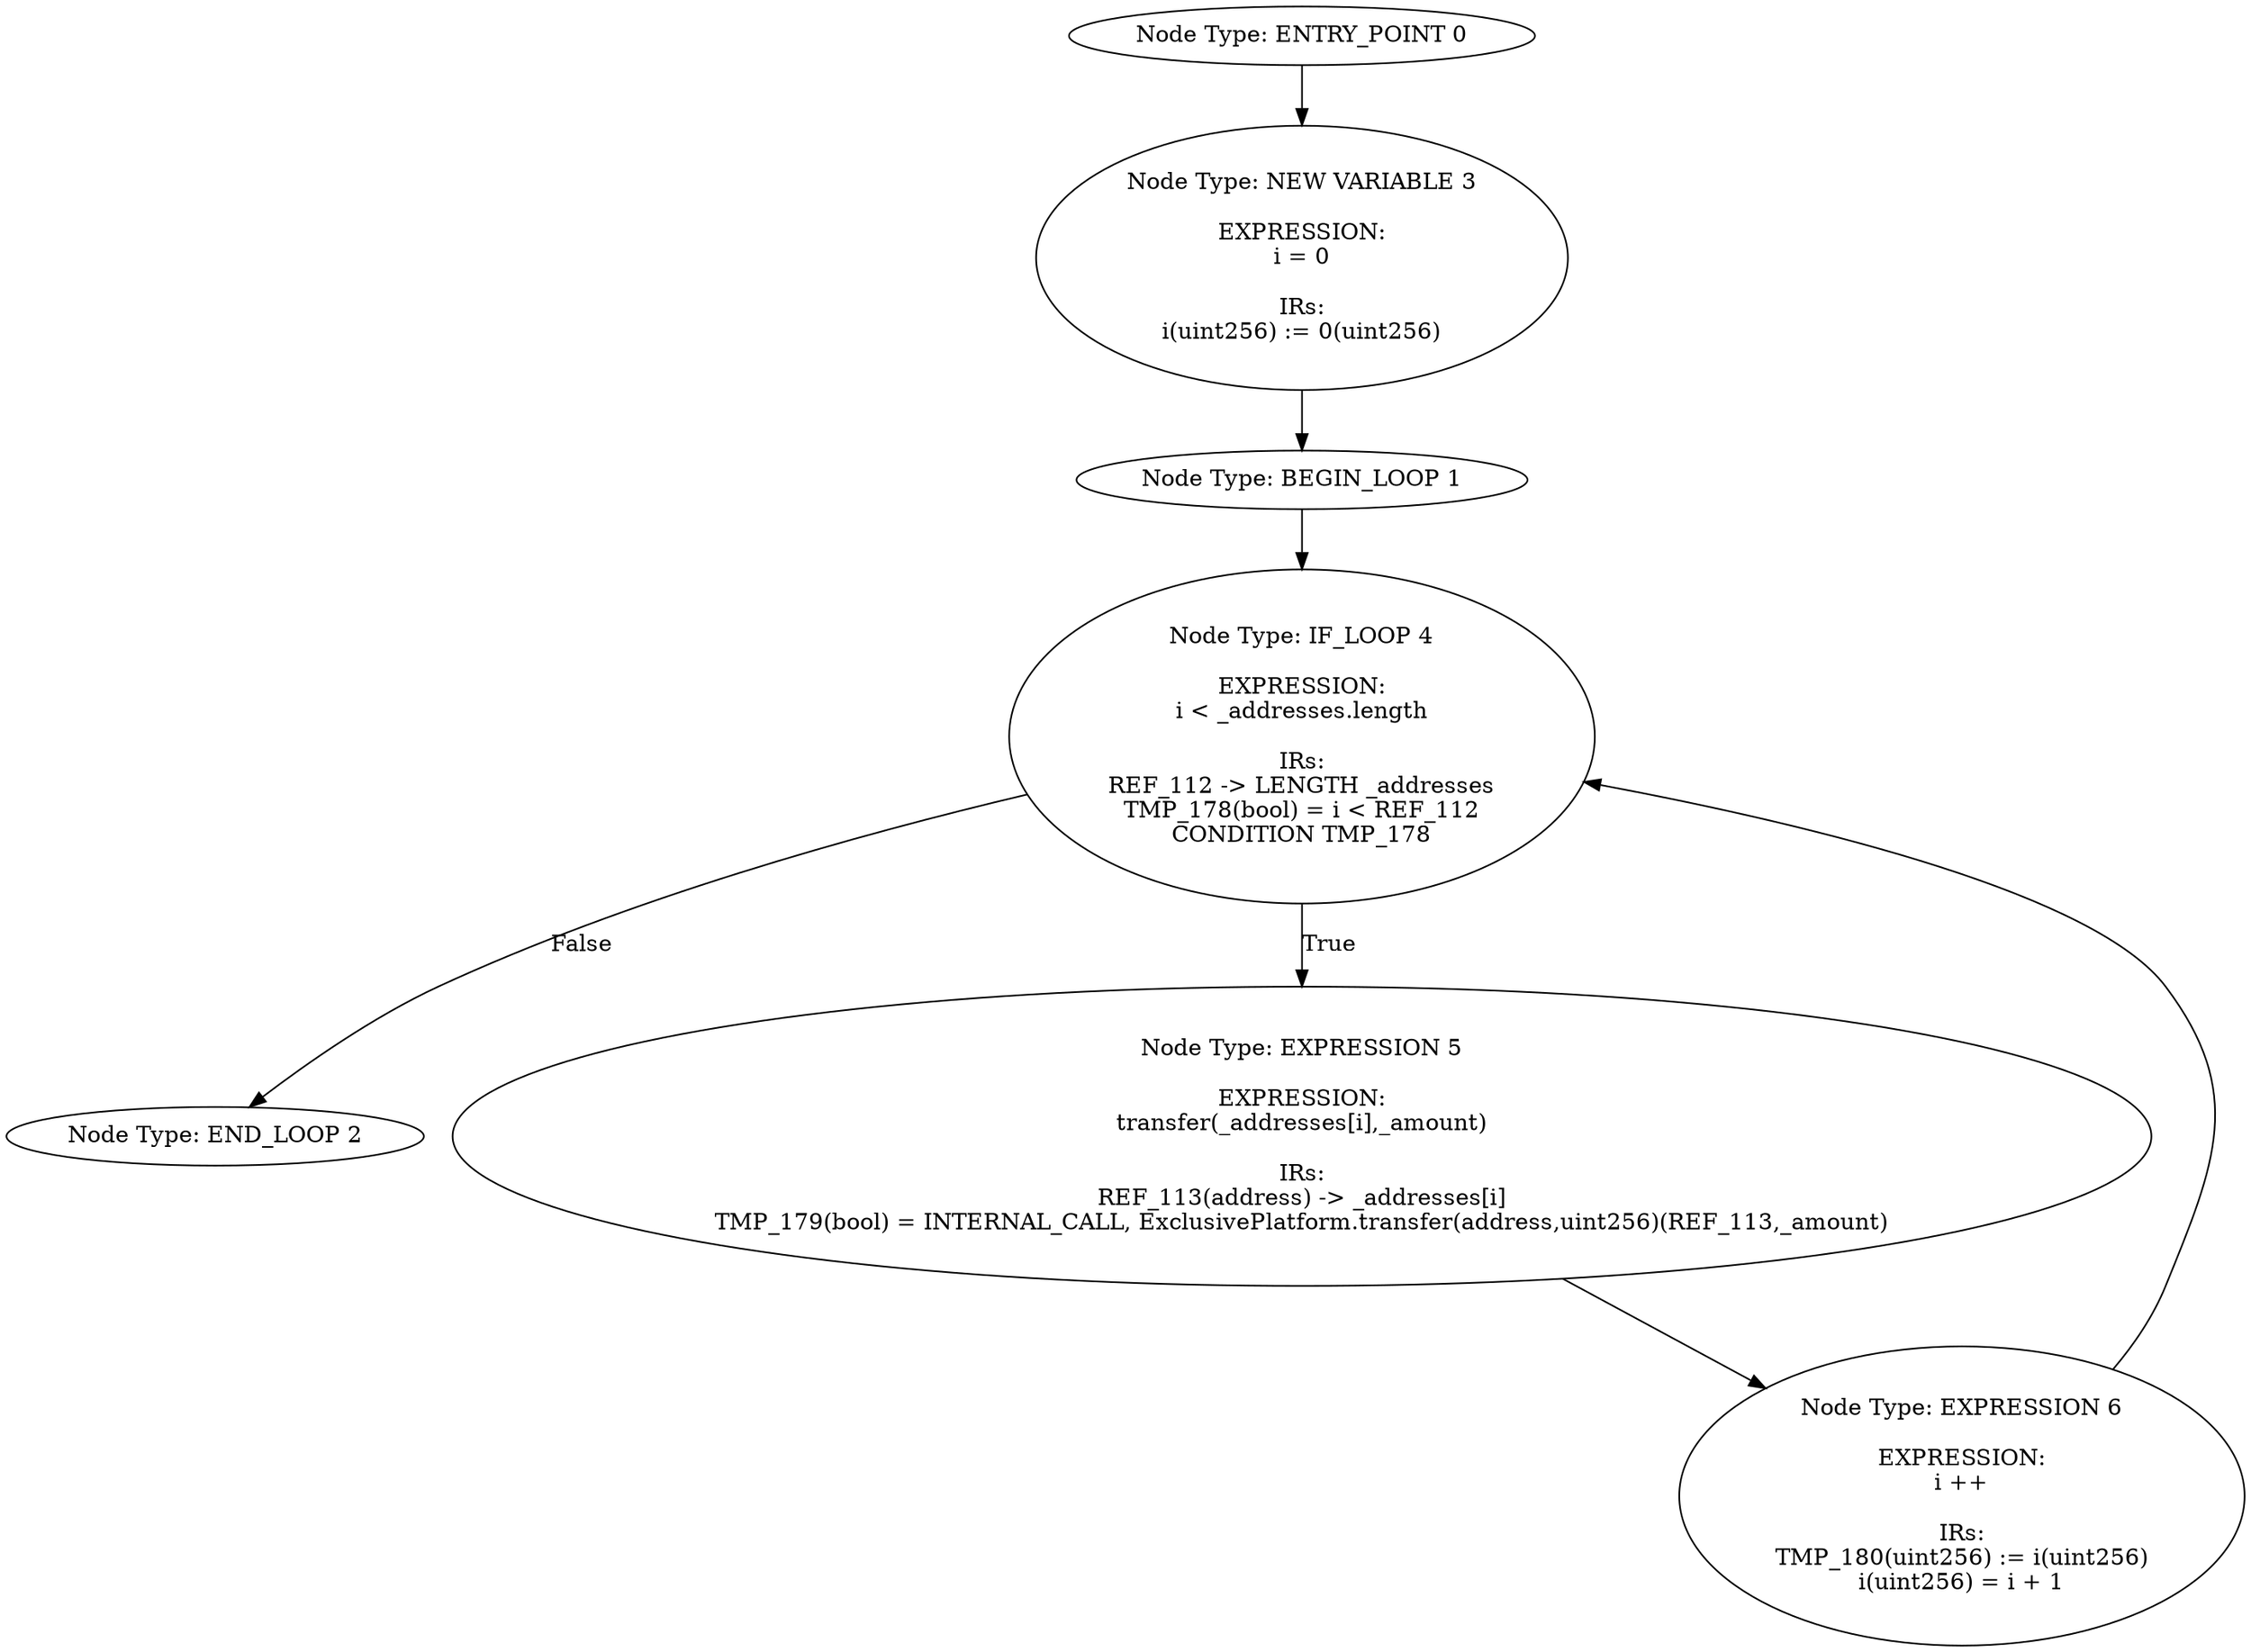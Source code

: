 digraph{
0[label="Node Type: ENTRY_POINT 0
"];
0->3;
1[label="Node Type: BEGIN_LOOP 1
"];
1->4;
2[label="Node Type: END_LOOP 2
"];
3[label="Node Type: NEW VARIABLE 3

EXPRESSION:
i = 0

IRs:
i(uint256) := 0(uint256)"];
3->1;
4[label="Node Type: IF_LOOP 4

EXPRESSION:
i < _addresses.length

IRs:
REF_112 -> LENGTH _addresses
TMP_178(bool) = i < REF_112
CONDITION TMP_178"];
4->5[label="True"];
4->2[label="False"];
5[label="Node Type: EXPRESSION 5

EXPRESSION:
transfer(_addresses[i],_amount)

IRs:
REF_113(address) -> _addresses[i]
TMP_179(bool) = INTERNAL_CALL, ExclusivePlatform.transfer(address,uint256)(REF_113,_amount)"];
5->6;
6[label="Node Type: EXPRESSION 6

EXPRESSION:
i ++

IRs:
TMP_180(uint256) := i(uint256)
i(uint256) = i + 1"];
6->4;
}
